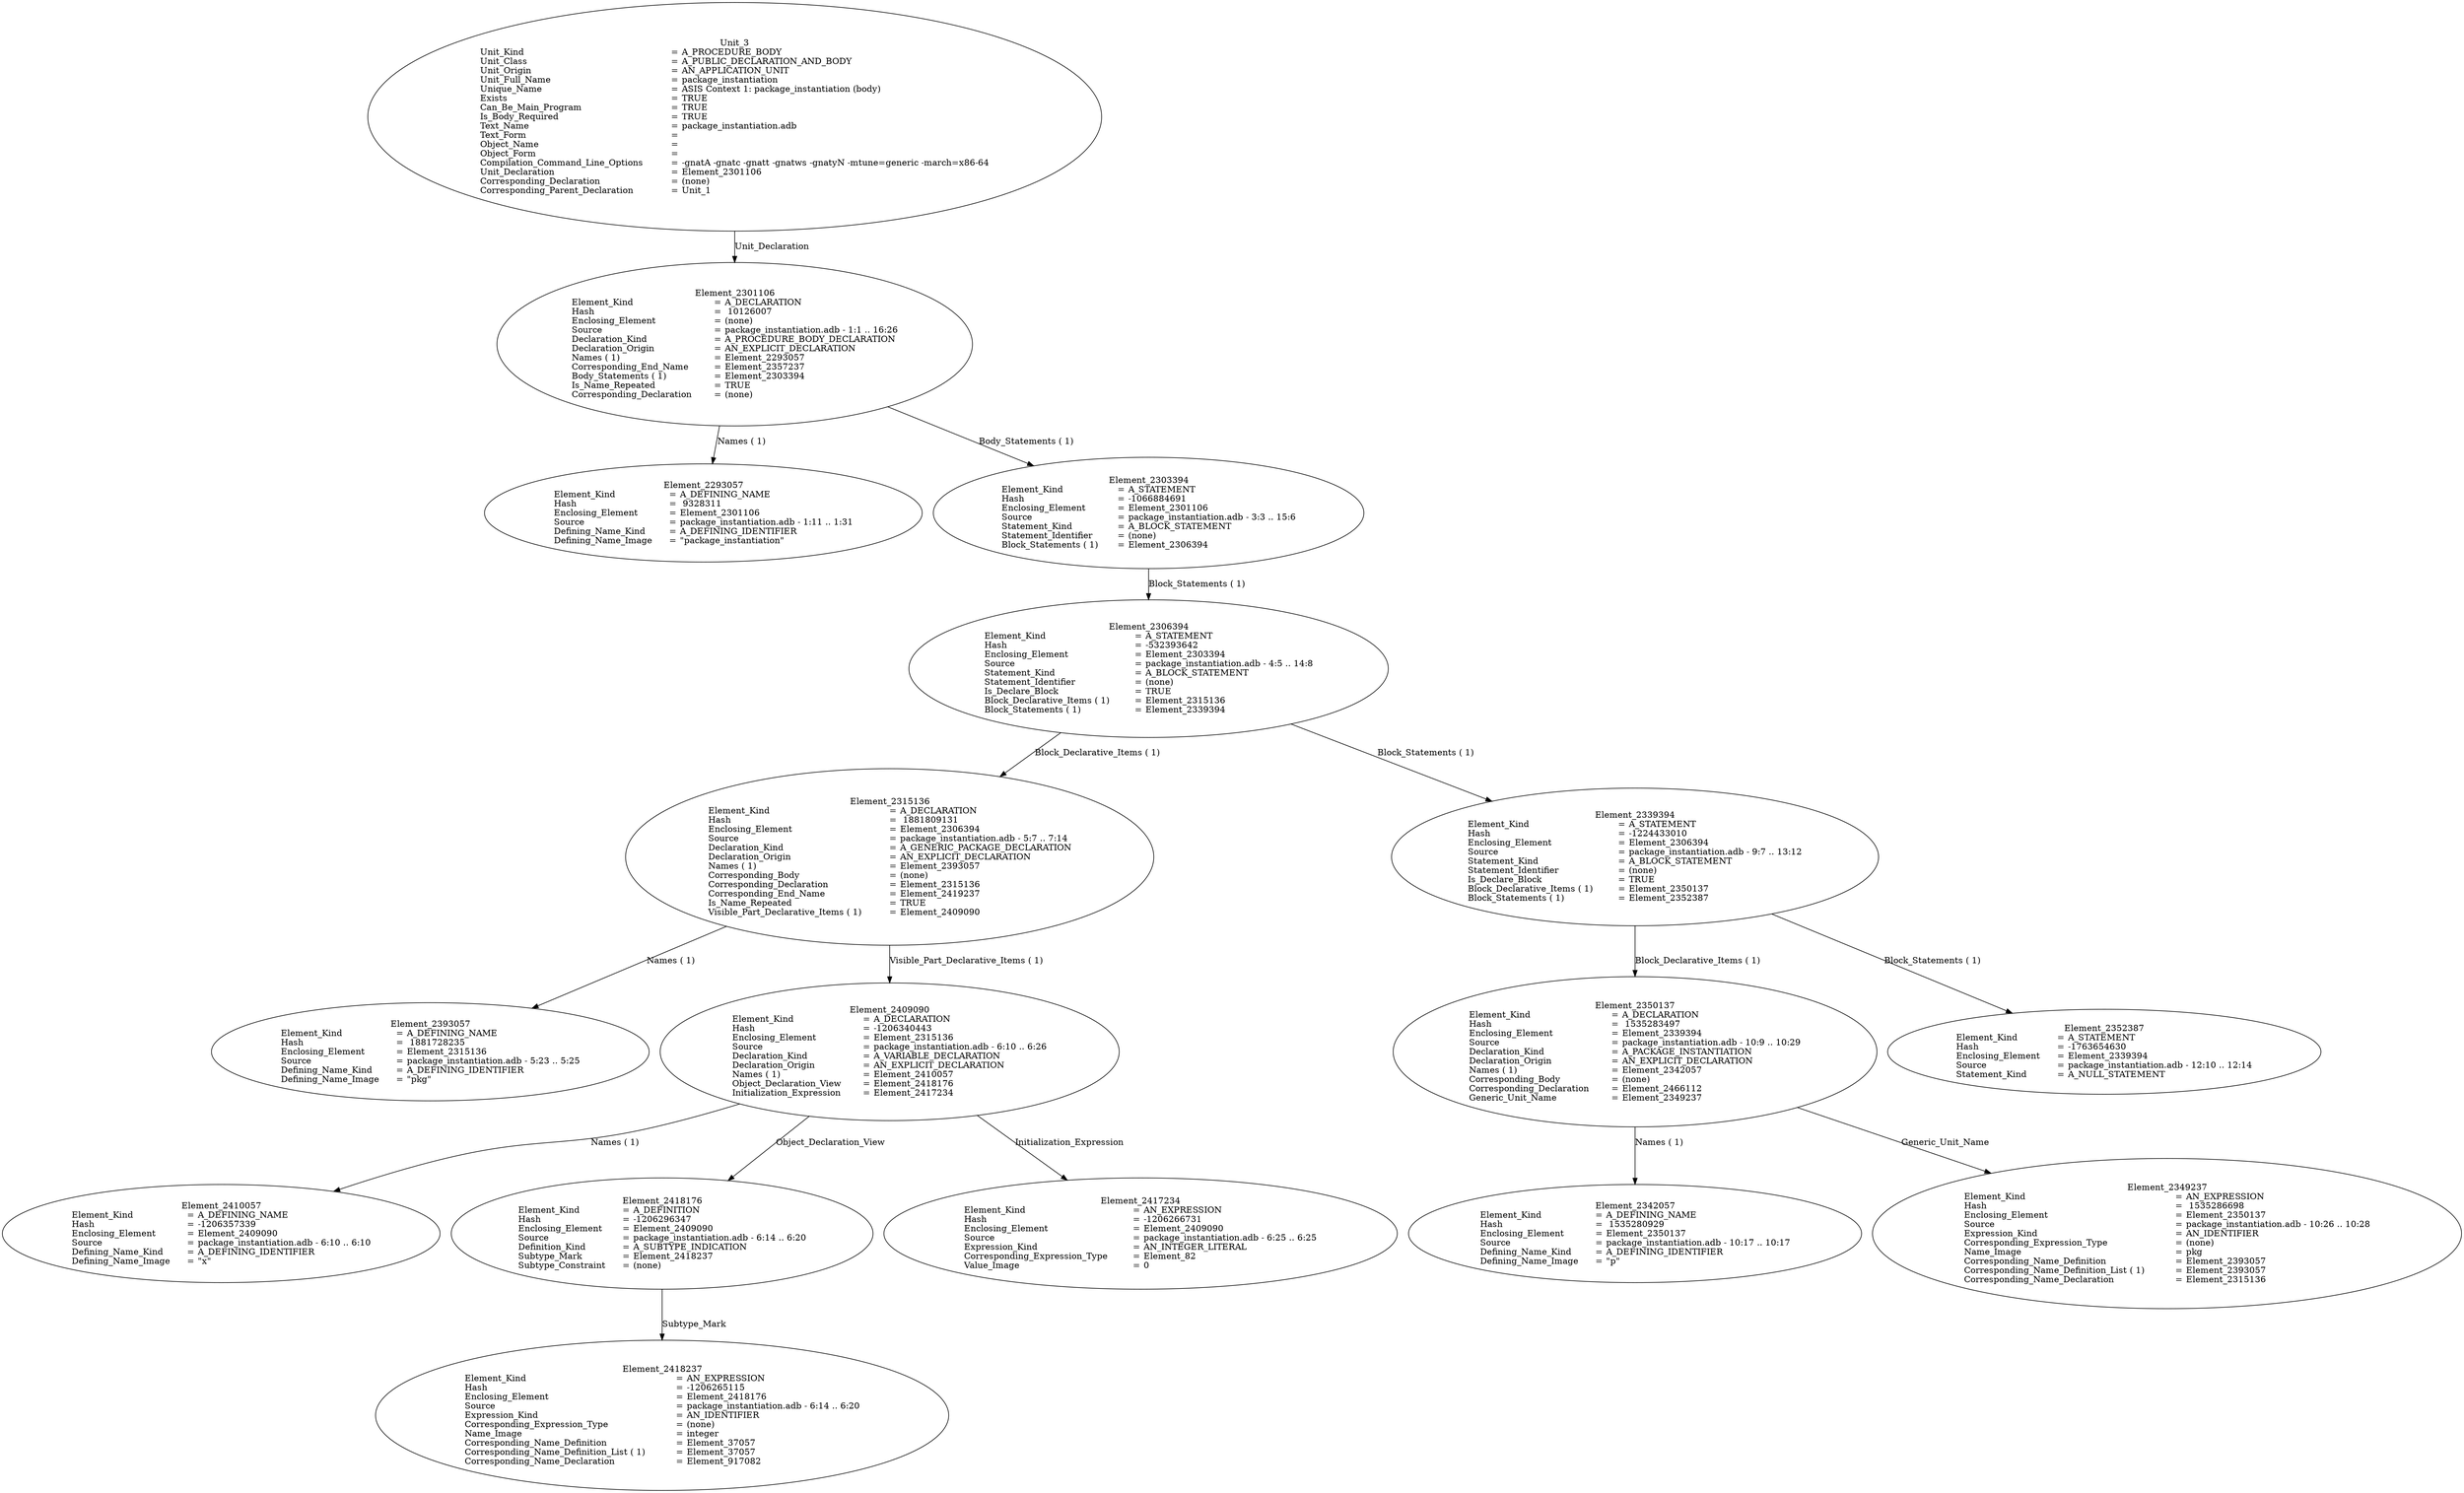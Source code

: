 digraph "package_instantiation.adt" {
  Unit_3 -> Element_2301106
      [ label=Unit_Declaration ];
  Unit_3
      [ label=<<TABLE BORDER="0" CELLBORDER="0" CELLSPACING="0" CELLPADDING="0"> 
          <TR><TD COLSPAN="3">Unit_3</TD></TR>
          <TR><TD ALIGN="LEFT">Unit_Kind   </TD><TD> = </TD><TD ALIGN="LEFT">A_PROCEDURE_BODY</TD></TR>
          <TR><TD ALIGN="LEFT">Unit_Class   </TD><TD> = </TD><TD ALIGN="LEFT">A_PUBLIC_DECLARATION_AND_BODY</TD></TR>
          <TR><TD ALIGN="LEFT">Unit_Origin   </TD><TD> = </TD><TD ALIGN="LEFT">AN_APPLICATION_UNIT</TD></TR>
          <TR><TD ALIGN="LEFT">Unit_Full_Name    </TD><TD> = </TD><TD ALIGN="LEFT">package_instantiation</TD></TR>
          <TR><TD ALIGN="LEFT">Unique_Name   </TD><TD> = </TD><TD ALIGN="LEFT">ASIS Context 1: package_instantiation (body)</TD></TR>
          <TR><TD ALIGN="LEFT">Exists  </TD><TD> = </TD><TD ALIGN="LEFT">TRUE</TD></TR>
          <TR><TD ALIGN="LEFT">Can_Be_Main_Program     </TD><TD> = </TD><TD ALIGN="LEFT">TRUE</TD></TR>
          <TR><TD ALIGN="LEFT">Is_Body_Required     </TD><TD> = </TD><TD ALIGN="LEFT">TRUE</TD></TR>
          <TR><TD ALIGN="LEFT">Text_Name   </TD><TD> = </TD><TD ALIGN="LEFT">package_instantiation.adb</TD></TR>
          <TR><TD ALIGN="LEFT">Text_Form   </TD><TD> = </TD><TD ALIGN="LEFT"></TD></TR>
          <TR><TD ALIGN="LEFT">Object_Name   </TD><TD> = </TD><TD ALIGN="LEFT"></TD></TR>
          <TR><TD ALIGN="LEFT">Object_Form   </TD><TD> = </TD><TD ALIGN="LEFT"></TD></TR>
          <TR><TD ALIGN="LEFT">Compilation_Command_Line_Options         </TD><TD> = </TD><TD ALIGN="LEFT">-gnatA -gnatc -gnatt -gnatws -gnatyN -mtune=generic -march=x86-64</TD></TR>
          <TR><TD ALIGN="LEFT">Unit_Declaration     </TD><TD> = </TD><TD ALIGN="LEFT">Element_2301106</TD></TR>
          <TR><TD ALIGN="LEFT">Corresponding_Declaration       </TD><TD> = </TD><TD ALIGN="LEFT">(none)</TD></TR>
          <TR><TD ALIGN="LEFT">Corresponding_Parent_Declaration         </TD><TD> = </TD><TD ALIGN="LEFT">Unit_1</TD></TR>
          </TABLE>> ];
  Element_2301106 -> Element_2293057
      [ label="Names ( 1)" ];
  Element_2301106 -> Element_2303394
      [ label="Body_Statements ( 1)" ];
  Element_2301106
      [ label=<<TABLE BORDER="0" CELLBORDER="0" CELLSPACING="0" CELLPADDING="0"> 
          <TR><TD COLSPAN="3">Element_2301106</TD></TR>
          <TR><TD ALIGN="LEFT">Element_Kind    </TD><TD> = </TD><TD ALIGN="LEFT">A_DECLARATION</TD></TR>
          <TR><TD ALIGN="LEFT">Hash  </TD><TD> = </TD><TD ALIGN="LEFT"> 10126007</TD></TR>
          <TR><TD ALIGN="LEFT">Enclosing_Element     </TD><TD> = </TD><TD ALIGN="LEFT">(none)</TD></TR>
          <TR><TD ALIGN="LEFT">Source  </TD><TD> = </TD><TD ALIGN="LEFT">package_instantiation.adb - 1:1 .. 16:26</TD></TR>
          <TR><TD ALIGN="LEFT">Declaration_Kind     </TD><TD> = </TD><TD ALIGN="LEFT">A_PROCEDURE_BODY_DECLARATION</TD></TR>
          <TR><TD ALIGN="LEFT">Declaration_Origin     </TD><TD> = </TD><TD ALIGN="LEFT">AN_EXPLICIT_DECLARATION</TD></TR>
          <TR><TD ALIGN="LEFT">Names ( 1)   </TD><TD> = </TD><TD ALIGN="LEFT">Element_2293057</TD></TR>
          <TR><TD ALIGN="LEFT">Corresponding_End_Name      </TD><TD> = </TD><TD ALIGN="LEFT">Element_2357237</TD></TR>
          <TR><TD ALIGN="LEFT">Body_Statements ( 1)      </TD><TD> = </TD><TD ALIGN="LEFT">Element_2303394</TD></TR>
          <TR><TD ALIGN="LEFT">Is_Name_Repeated     </TD><TD> = </TD><TD ALIGN="LEFT">TRUE</TD></TR>
          <TR><TD ALIGN="LEFT">Corresponding_Declaration       </TD><TD> = </TD><TD ALIGN="LEFT">(none)</TD></TR>
          </TABLE>> ];
  Element_2293057
      [ label=<<TABLE BORDER="0" CELLBORDER="0" CELLSPACING="0" CELLPADDING="0"> 
          <TR><TD COLSPAN="3">Element_2293057</TD></TR>
          <TR><TD ALIGN="LEFT">Element_Kind    </TD><TD> = </TD><TD ALIGN="LEFT">A_DEFINING_NAME</TD></TR>
          <TR><TD ALIGN="LEFT">Hash  </TD><TD> = </TD><TD ALIGN="LEFT"> 9328311</TD></TR>
          <TR><TD ALIGN="LEFT">Enclosing_Element     </TD><TD> = </TD><TD ALIGN="LEFT">Element_2301106</TD></TR>
          <TR><TD ALIGN="LEFT">Source  </TD><TD> = </TD><TD ALIGN="LEFT">package_instantiation.adb - 1:11 .. 1:31</TD></TR>
          <TR><TD ALIGN="LEFT">Defining_Name_Kind     </TD><TD> = </TD><TD ALIGN="LEFT">A_DEFINING_IDENTIFIER</TD></TR>
          <TR><TD ALIGN="LEFT">Defining_Name_Image     </TD><TD> = </TD><TD ALIGN="LEFT">"package_instantiation"</TD></TR>
          </TABLE>> ];
  Element_2303394 -> Element_2306394
      [ label="Block_Statements ( 1)" ];
  Element_2303394
      [ label=<<TABLE BORDER="0" CELLBORDER="0" CELLSPACING="0" CELLPADDING="0"> 
          <TR><TD COLSPAN="3">Element_2303394</TD></TR>
          <TR><TD ALIGN="LEFT">Element_Kind    </TD><TD> = </TD><TD ALIGN="LEFT">A_STATEMENT</TD></TR>
          <TR><TD ALIGN="LEFT">Hash  </TD><TD> = </TD><TD ALIGN="LEFT">-1066884691</TD></TR>
          <TR><TD ALIGN="LEFT">Enclosing_Element     </TD><TD> = </TD><TD ALIGN="LEFT">Element_2301106</TD></TR>
          <TR><TD ALIGN="LEFT">Source  </TD><TD> = </TD><TD ALIGN="LEFT">package_instantiation.adb - 3:3 .. 15:6</TD></TR>
          <TR><TD ALIGN="LEFT">Statement_Kind    </TD><TD> = </TD><TD ALIGN="LEFT">A_BLOCK_STATEMENT</TD></TR>
          <TR><TD ALIGN="LEFT">Statement_Identifier      </TD><TD> = </TD><TD ALIGN="LEFT">(none)</TD></TR>
          <TR><TD ALIGN="LEFT">Block_Statements ( 1)      </TD><TD> = </TD><TD ALIGN="LEFT">Element_2306394</TD></TR>
          </TABLE>> ];
  Element_2306394 -> Element_2315136
      [ label="Block_Declarative_Items ( 1)" ];
  Element_2306394 -> Element_2339394
      [ label="Block_Statements ( 1)" ];
  Element_2306394
      [ label=<<TABLE BORDER="0" CELLBORDER="0" CELLSPACING="0" CELLPADDING="0"> 
          <TR><TD COLSPAN="3">Element_2306394</TD></TR>
          <TR><TD ALIGN="LEFT">Element_Kind    </TD><TD> = </TD><TD ALIGN="LEFT">A_STATEMENT</TD></TR>
          <TR><TD ALIGN="LEFT">Hash  </TD><TD> = </TD><TD ALIGN="LEFT">-532393642</TD></TR>
          <TR><TD ALIGN="LEFT">Enclosing_Element     </TD><TD> = </TD><TD ALIGN="LEFT">Element_2303394</TD></TR>
          <TR><TD ALIGN="LEFT">Source  </TD><TD> = </TD><TD ALIGN="LEFT">package_instantiation.adb - 4:5 .. 14:8</TD></TR>
          <TR><TD ALIGN="LEFT">Statement_Kind    </TD><TD> = </TD><TD ALIGN="LEFT">A_BLOCK_STATEMENT</TD></TR>
          <TR><TD ALIGN="LEFT">Statement_Identifier      </TD><TD> = </TD><TD ALIGN="LEFT">(none)</TD></TR>
          <TR><TD ALIGN="LEFT">Is_Declare_Block     </TD><TD> = </TD><TD ALIGN="LEFT">TRUE</TD></TR>
          <TR><TD ALIGN="LEFT">Block_Declarative_Items ( 1)        </TD><TD> = </TD><TD ALIGN="LEFT">Element_2315136</TD></TR>
          <TR><TD ALIGN="LEFT">Block_Statements ( 1)      </TD><TD> = </TD><TD ALIGN="LEFT">Element_2339394</TD></TR>
          </TABLE>> ];
  Element_2315136 -> Element_2393057
      [ label="Names ( 1)" ];
  Element_2315136 -> Element_2409090
      [ label="Visible_Part_Declarative_Items ( 1)" ];
  Element_2315136
      [ label=<<TABLE BORDER="0" CELLBORDER="0" CELLSPACING="0" CELLPADDING="0"> 
          <TR><TD COLSPAN="3">Element_2315136</TD></TR>
          <TR><TD ALIGN="LEFT">Element_Kind    </TD><TD> = </TD><TD ALIGN="LEFT">A_DECLARATION</TD></TR>
          <TR><TD ALIGN="LEFT">Hash  </TD><TD> = </TD><TD ALIGN="LEFT"> 1881809131</TD></TR>
          <TR><TD ALIGN="LEFT">Enclosing_Element     </TD><TD> = </TD><TD ALIGN="LEFT">Element_2306394</TD></TR>
          <TR><TD ALIGN="LEFT">Source  </TD><TD> = </TD><TD ALIGN="LEFT">package_instantiation.adb - 5:7 .. 7:14</TD></TR>
          <TR><TD ALIGN="LEFT">Declaration_Kind     </TD><TD> = </TD><TD ALIGN="LEFT">A_GENERIC_PACKAGE_DECLARATION</TD></TR>
          <TR><TD ALIGN="LEFT">Declaration_Origin     </TD><TD> = </TD><TD ALIGN="LEFT">AN_EXPLICIT_DECLARATION</TD></TR>
          <TR><TD ALIGN="LEFT">Names ( 1)   </TD><TD> = </TD><TD ALIGN="LEFT">Element_2393057</TD></TR>
          <TR><TD ALIGN="LEFT">Corresponding_Body     </TD><TD> = </TD><TD ALIGN="LEFT">(none)</TD></TR>
          <TR><TD ALIGN="LEFT">Corresponding_Declaration       </TD><TD> = </TD><TD ALIGN="LEFT">Element_2315136</TD></TR>
          <TR><TD ALIGN="LEFT">Corresponding_End_Name      </TD><TD> = </TD><TD ALIGN="LEFT">Element_2419237</TD></TR>
          <TR><TD ALIGN="LEFT">Is_Name_Repeated     </TD><TD> = </TD><TD ALIGN="LEFT">TRUE</TD></TR>
          <TR><TD ALIGN="LEFT">Visible_Part_Declarative_Items ( 1)         </TD><TD> = </TD><TD ALIGN="LEFT">Element_2409090</TD></TR>
          </TABLE>> ];
  Element_2393057
      [ label=<<TABLE BORDER="0" CELLBORDER="0" CELLSPACING="0" CELLPADDING="0"> 
          <TR><TD COLSPAN="3">Element_2393057</TD></TR>
          <TR><TD ALIGN="LEFT">Element_Kind    </TD><TD> = </TD><TD ALIGN="LEFT">A_DEFINING_NAME</TD></TR>
          <TR><TD ALIGN="LEFT">Hash  </TD><TD> = </TD><TD ALIGN="LEFT"> 1881728235</TD></TR>
          <TR><TD ALIGN="LEFT">Enclosing_Element     </TD><TD> = </TD><TD ALIGN="LEFT">Element_2315136</TD></TR>
          <TR><TD ALIGN="LEFT">Source  </TD><TD> = </TD><TD ALIGN="LEFT">package_instantiation.adb - 5:23 .. 5:25</TD></TR>
          <TR><TD ALIGN="LEFT">Defining_Name_Kind     </TD><TD> = </TD><TD ALIGN="LEFT">A_DEFINING_IDENTIFIER</TD></TR>
          <TR><TD ALIGN="LEFT">Defining_Name_Image     </TD><TD> = </TD><TD ALIGN="LEFT">"pkg"</TD></TR>
          </TABLE>> ];
  Element_2409090 -> Element_2410057
      [ label="Names ( 1)" ];
  Element_2409090 -> Element_2418176
      [ label=Object_Declaration_View ];
  Element_2409090 -> Element_2417234
      [ label=Initialization_Expression ];
  Element_2409090
      [ label=<<TABLE BORDER="0" CELLBORDER="0" CELLSPACING="0" CELLPADDING="0"> 
          <TR><TD COLSPAN="3">Element_2409090</TD></TR>
          <TR><TD ALIGN="LEFT">Element_Kind    </TD><TD> = </TD><TD ALIGN="LEFT">A_DECLARATION</TD></TR>
          <TR><TD ALIGN="LEFT">Hash  </TD><TD> = </TD><TD ALIGN="LEFT">-1206340443</TD></TR>
          <TR><TD ALIGN="LEFT">Enclosing_Element     </TD><TD> = </TD><TD ALIGN="LEFT">Element_2315136</TD></TR>
          <TR><TD ALIGN="LEFT">Source  </TD><TD> = </TD><TD ALIGN="LEFT">package_instantiation.adb - 6:10 .. 6:26</TD></TR>
          <TR><TD ALIGN="LEFT">Declaration_Kind     </TD><TD> = </TD><TD ALIGN="LEFT">A_VARIABLE_DECLARATION</TD></TR>
          <TR><TD ALIGN="LEFT">Declaration_Origin     </TD><TD> = </TD><TD ALIGN="LEFT">AN_EXPLICIT_DECLARATION</TD></TR>
          <TR><TD ALIGN="LEFT">Names ( 1)   </TD><TD> = </TD><TD ALIGN="LEFT">Element_2410057</TD></TR>
          <TR><TD ALIGN="LEFT">Object_Declaration_View      </TD><TD> = </TD><TD ALIGN="LEFT">Element_2418176</TD></TR>
          <TR><TD ALIGN="LEFT">Initialization_Expression       </TD><TD> = </TD><TD ALIGN="LEFT">Element_2417234</TD></TR>
          </TABLE>> ];
  Element_2410057
      [ label=<<TABLE BORDER="0" CELLBORDER="0" CELLSPACING="0" CELLPADDING="0"> 
          <TR><TD COLSPAN="3">Element_2410057</TD></TR>
          <TR><TD ALIGN="LEFT">Element_Kind    </TD><TD> = </TD><TD ALIGN="LEFT">A_DEFINING_NAME</TD></TR>
          <TR><TD ALIGN="LEFT">Hash  </TD><TD> = </TD><TD ALIGN="LEFT">-1206357339</TD></TR>
          <TR><TD ALIGN="LEFT">Enclosing_Element     </TD><TD> = </TD><TD ALIGN="LEFT">Element_2409090</TD></TR>
          <TR><TD ALIGN="LEFT">Source  </TD><TD> = </TD><TD ALIGN="LEFT">package_instantiation.adb - 6:10 .. 6:10</TD></TR>
          <TR><TD ALIGN="LEFT">Defining_Name_Kind     </TD><TD> = </TD><TD ALIGN="LEFT">A_DEFINING_IDENTIFIER</TD></TR>
          <TR><TD ALIGN="LEFT">Defining_Name_Image     </TD><TD> = </TD><TD ALIGN="LEFT">"x"</TD></TR>
          </TABLE>> ];
  Element_2418176 -> Element_2418237
      [ label=Subtype_Mark ];
  Element_2418176
      [ label=<<TABLE BORDER="0" CELLBORDER="0" CELLSPACING="0" CELLPADDING="0"> 
          <TR><TD COLSPAN="3">Element_2418176</TD></TR>
          <TR><TD ALIGN="LEFT">Element_Kind    </TD><TD> = </TD><TD ALIGN="LEFT">A_DEFINITION</TD></TR>
          <TR><TD ALIGN="LEFT">Hash  </TD><TD> = </TD><TD ALIGN="LEFT">-1206296347</TD></TR>
          <TR><TD ALIGN="LEFT">Enclosing_Element     </TD><TD> = </TD><TD ALIGN="LEFT">Element_2409090</TD></TR>
          <TR><TD ALIGN="LEFT">Source  </TD><TD> = </TD><TD ALIGN="LEFT">package_instantiation.adb - 6:14 .. 6:20</TD></TR>
          <TR><TD ALIGN="LEFT">Definition_Kind    </TD><TD> = </TD><TD ALIGN="LEFT">A_SUBTYPE_INDICATION</TD></TR>
          <TR><TD ALIGN="LEFT">Subtype_Mark    </TD><TD> = </TD><TD ALIGN="LEFT">Element_2418237</TD></TR>
          <TR><TD ALIGN="LEFT">Subtype_Constraint     </TD><TD> = </TD><TD ALIGN="LEFT">(none)</TD></TR>
          </TABLE>> ];
  Element_2418237
      [ label=<<TABLE BORDER="0" CELLBORDER="0" CELLSPACING="0" CELLPADDING="0"> 
          <TR><TD COLSPAN="3">Element_2418237</TD></TR>
          <TR><TD ALIGN="LEFT">Element_Kind    </TD><TD> = </TD><TD ALIGN="LEFT">AN_EXPRESSION</TD></TR>
          <TR><TD ALIGN="LEFT">Hash  </TD><TD> = </TD><TD ALIGN="LEFT">-1206265115</TD></TR>
          <TR><TD ALIGN="LEFT">Enclosing_Element     </TD><TD> = </TD><TD ALIGN="LEFT">Element_2418176</TD></TR>
          <TR><TD ALIGN="LEFT">Source  </TD><TD> = </TD><TD ALIGN="LEFT">package_instantiation.adb - 6:14 .. 6:20</TD></TR>
          <TR><TD ALIGN="LEFT">Expression_Kind    </TD><TD> = </TD><TD ALIGN="LEFT">AN_IDENTIFIER</TD></TR>
          <TR><TD ALIGN="LEFT">Corresponding_Expression_Type        </TD><TD> = </TD><TD ALIGN="LEFT">(none)</TD></TR>
          <TR><TD ALIGN="LEFT">Name_Image   </TD><TD> = </TD><TD ALIGN="LEFT">integer</TD></TR>
          <TR><TD ALIGN="LEFT">Corresponding_Name_Definition        </TD><TD> = </TD><TD ALIGN="LEFT">Element_37057</TD></TR>
          <TR><TD ALIGN="LEFT">Corresponding_Name_Definition_List ( 1)          </TD><TD> = </TD><TD ALIGN="LEFT">Element_37057</TD></TR>
          <TR><TD ALIGN="LEFT">Corresponding_Name_Declaration        </TD><TD> = </TD><TD ALIGN="LEFT">Element_917082</TD></TR>
          </TABLE>> ];
  Element_2417234
      [ label=<<TABLE BORDER="0" CELLBORDER="0" CELLSPACING="0" CELLPADDING="0"> 
          <TR><TD COLSPAN="3">Element_2417234</TD></TR>
          <TR><TD ALIGN="LEFT">Element_Kind    </TD><TD> = </TD><TD ALIGN="LEFT">AN_EXPRESSION</TD></TR>
          <TR><TD ALIGN="LEFT">Hash  </TD><TD> = </TD><TD ALIGN="LEFT">-1206266731</TD></TR>
          <TR><TD ALIGN="LEFT">Enclosing_Element     </TD><TD> = </TD><TD ALIGN="LEFT">Element_2409090</TD></TR>
          <TR><TD ALIGN="LEFT">Source  </TD><TD> = </TD><TD ALIGN="LEFT">package_instantiation.adb - 6:25 .. 6:25</TD></TR>
          <TR><TD ALIGN="LEFT">Expression_Kind    </TD><TD> = </TD><TD ALIGN="LEFT">AN_INTEGER_LITERAL</TD></TR>
          <TR><TD ALIGN="LEFT">Corresponding_Expression_Type        </TD><TD> = </TD><TD ALIGN="LEFT">Element_82</TD></TR>
          <TR><TD ALIGN="LEFT">Value_Image   </TD><TD> = </TD><TD ALIGN="LEFT">0</TD></TR>
          </TABLE>> ];
  Element_2339394 -> Element_2350137
      [ label="Block_Declarative_Items ( 1)" ];
  Element_2339394 -> Element_2352387
      [ label="Block_Statements ( 1)" ];
  Element_2339394
      [ label=<<TABLE BORDER="0" CELLBORDER="0" CELLSPACING="0" CELLPADDING="0"> 
          <TR><TD COLSPAN="3">Element_2339394</TD></TR>
          <TR><TD ALIGN="LEFT">Element_Kind    </TD><TD> = </TD><TD ALIGN="LEFT">A_STATEMENT</TD></TR>
          <TR><TD ALIGN="LEFT">Hash  </TD><TD> = </TD><TD ALIGN="LEFT">-1224433010</TD></TR>
          <TR><TD ALIGN="LEFT">Enclosing_Element     </TD><TD> = </TD><TD ALIGN="LEFT">Element_2306394</TD></TR>
          <TR><TD ALIGN="LEFT">Source  </TD><TD> = </TD><TD ALIGN="LEFT">package_instantiation.adb - 9:7 .. 13:12</TD></TR>
          <TR><TD ALIGN="LEFT">Statement_Kind    </TD><TD> = </TD><TD ALIGN="LEFT">A_BLOCK_STATEMENT</TD></TR>
          <TR><TD ALIGN="LEFT">Statement_Identifier      </TD><TD> = </TD><TD ALIGN="LEFT">(none)</TD></TR>
          <TR><TD ALIGN="LEFT">Is_Declare_Block     </TD><TD> = </TD><TD ALIGN="LEFT">TRUE</TD></TR>
          <TR><TD ALIGN="LEFT">Block_Declarative_Items ( 1)        </TD><TD> = </TD><TD ALIGN="LEFT">Element_2350137</TD></TR>
          <TR><TD ALIGN="LEFT">Block_Statements ( 1)      </TD><TD> = </TD><TD ALIGN="LEFT">Element_2352387</TD></TR>
          </TABLE>> ];
  Element_2350137 -> Element_2342057
      [ label="Names ( 1)" ];
  Element_2350137 -> Element_2349237
      [ label=Generic_Unit_Name ];
  Element_2350137
      [ label=<<TABLE BORDER="0" CELLBORDER="0" CELLSPACING="0" CELLPADDING="0"> 
          <TR><TD COLSPAN="3">Element_2350137</TD></TR>
          <TR><TD ALIGN="LEFT">Element_Kind    </TD><TD> = </TD><TD ALIGN="LEFT">A_DECLARATION</TD></TR>
          <TR><TD ALIGN="LEFT">Hash  </TD><TD> = </TD><TD ALIGN="LEFT"> 1535283497</TD></TR>
          <TR><TD ALIGN="LEFT">Enclosing_Element     </TD><TD> = </TD><TD ALIGN="LEFT">Element_2339394</TD></TR>
          <TR><TD ALIGN="LEFT">Source  </TD><TD> = </TD><TD ALIGN="LEFT">package_instantiation.adb - 10:9 .. 10:29</TD></TR>
          <TR><TD ALIGN="LEFT">Declaration_Kind     </TD><TD> = </TD><TD ALIGN="LEFT">A_PACKAGE_INSTANTIATION</TD></TR>
          <TR><TD ALIGN="LEFT">Declaration_Origin     </TD><TD> = </TD><TD ALIGN="LEFT">AN_EXPLICIT_DECLARATION</TD></TR>
          <TR><TD ALIGN="LEFT">Names ( 1)   </TD><TD> = </TD><TD ALIGN="LEFT">Element_2342057</TD></TR>
          <TR><TD ALIGN="LEFT">Corresponding_Body     </TD><TD> = </TD><TD ALIGN="LEFT">(none)</TD></TR>
          <TR><TD ALIGN="LEFT">Corresponding_Declaration       </TD><TD> = </TD><TD ALIGN="LEFT">Element_2466112</TD></TR>
          <TR><TD ALIGN="LEFT">Generic_Unit_Name     </TD><TD> = </TD><TD ALIGN="LEFT">Element_2349237</TD></TR>
          </TABLE>> ];
  Element_2342057
      [ label=<<TABLE BORDER="0" CELLBORDER="0" CELLSPACING="0" CELLPADDING="0"> 
          <TR><TD COLSPAN="3">Element_2342057</TD></TR>
          <TR><TD ALIGN="LEFT">Element_Kind    </TD><TD> = </TD><TD ALIGN="LEFT">A_DEFINING_NAME</TD></TR>
          <TR><TD ALIGN="LEFT">Hash  </TD><TD> = </TD><TD ALIGN="LEFT"> 1535280929</TD></TR>
          <TR><TD ALIGN="LEFT">Enclosing_Element     </TD><TD> = </TD><TD ALIGN="LEFT">Element_2350137</TD></TR>
          <TR><TD ALIGN="LEFT">Source  </TD><TD> = </TD><TD ALIGN="LEFT">package_instantiation.adb - 10:17 .. 10:17</TD></TR>
          <TR><TD ALIGN="LEFT">Defining_Name_Kind     </TD><TD> = </TD><TD ALIGN="LEFT">A_DEFINING_IDENTIFIER</TD></TR>
          <TR><TD ALIGN="LEFT">Defining_Name_Image     </TD><TD> = </TD><TD ALIGN="LEFT">"p"</TD></TR>
          </TABLE>> ];
  Element_2349237
      [ label=<<TABLE BORDER="0" CELLBORDER="0" CELLSPACING="0" CELLPADDING="0"> 
          <TR><TD COLSPAN="3">Element_2349237</TD></TR>
          <TR><TD ALIGN="LEFT">Element_Kind    </TD><TD> = </TD><TD ALIGN="LEFT">AN_EXPRESSION</TD></TR>
          <TR><TD ALIGN="LEFT">Hash  </TD><TD> = </TD><TD ALIGN="LEFT"> 1535286698</TD></TR>
          <TR><TD ALIGN="LEFT">Enclosing_Element     </TD><TD> = </TD><TD ALIGN="LEFT">Element_2350137</TD></TR>
          <TR><TD ALIGN="LEFT">Source  </TD><TD> = </TD><TD ALIGN="LEFT">package_instantiation.adb - 10:26 .. 10:28</TD></TR>
          <TR><TD ALIGN="LEFT">Expression_Kind    </TD><TD> = </TD><TD ALIGN="LEFT">AN_IDENTIFIER</TD></TR>
          <TR><TD ALIGN="LEFT">Corresponding_Expression_Type        </TD><TD> = </TD><TD ALIGN="LEFT">(none)</TD></TR>
          <TR><TD ALIGN="LEFT">Name_Image   </TD><TD> = </TD><TD ALIGN="LEFT">pkg</TD></TR>
          <TR><TD ALIGN="LEFT">Corresponding_Name_Definition        </TD><TD> = </TD><TD ALIGN="LEFT">Element_2393057</TD></TR>
          <TR><TD ALIGN="LEFT">Corresponding_Name_Definition_List ( 1)          </TD><TD> = </TD><TD ALIGN="LEFT">Element_2393057</TD></TR>
          <TR><TD ALIGN="LEFT">Corresponding_Name_Declaration        </TD><TD> = </TD><TD ALIGN="LEFT">Element_2315136</TD></TR>
          </TABLE>> ];
  Element_2352387
      [ label=<<TABLE BORDER="0" CELLBORDER="0" CELLSPACING="0" CELLPADDING="0"> 
          <TR><TD COLSPAN="3">Element_2352387</TD></TR>
          <TR><TD ALIGN="LEFT">Element_Kind    </TD><TD> = </TD><TD ALIGN="LEFT">A_STATEMENT</TD></TR>
          <TR><TD ALIGN="LEFT">Hash  </TD><TD> = </TD><TD ALIGN="LEFT">-1763654630</TD></TR>
          <TR><TD ALIGN="LEFT">Enclosing_Element     </TD><TD> = </TD><TD ALIGN="LEFT">Element_2339394</TD></TR>
          <TR><TD ALIGN="LEFT">Source  </TD><TD> = </TD><TD ALIGN="LEFT">package_instantiation.adb - 12:10 .. 12:14</TD></TR>
          <TR><TD ALIGN="LEFT">Statement_Kind    </TD><TD> = </TD><TD ALIGN="LEFT">A_NULL_STATEMENT</TD></TR>
          </TABLE>> ]
}
